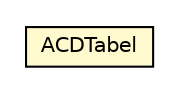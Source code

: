 #!/usr/local/bin/dot
#
# Class diagram 
# Generated by UMLGraph version R5_6-24-gf6e263 (http://www.umlgraph.org/)
#

digraph G {
	edge [fontname="Helvetica",fontsize=10,labelfontname="Helvetica",labelfontsize=10];
	node [fontname="Helvetica",fontsize=10,shape=plaintext];
	nodesep=0.25;
	ranksep=0.5;
	// nl.egem.stuf.sector.bg._0204.ACDTabel
	c2882 [label=<<table title="nl.egem.stuf.sector.bg._0204.ACDTabel" border="0" cellborder="1" cellspacing="0" cellpadding="2" port="p" bgcolor="lemonChiffon" href="./ACDTabel.html">
		<tr><td><table border="0" cellspacing="0" cellpadding="1">
<tr><td align="center" balign="center"> ACDTabel </td></tr>
		</table></td></tr>
		</table>>, URL="./ACDTabel.html", fontname="Helvetica", fontcolor="black", fontsize=10.0];
}

